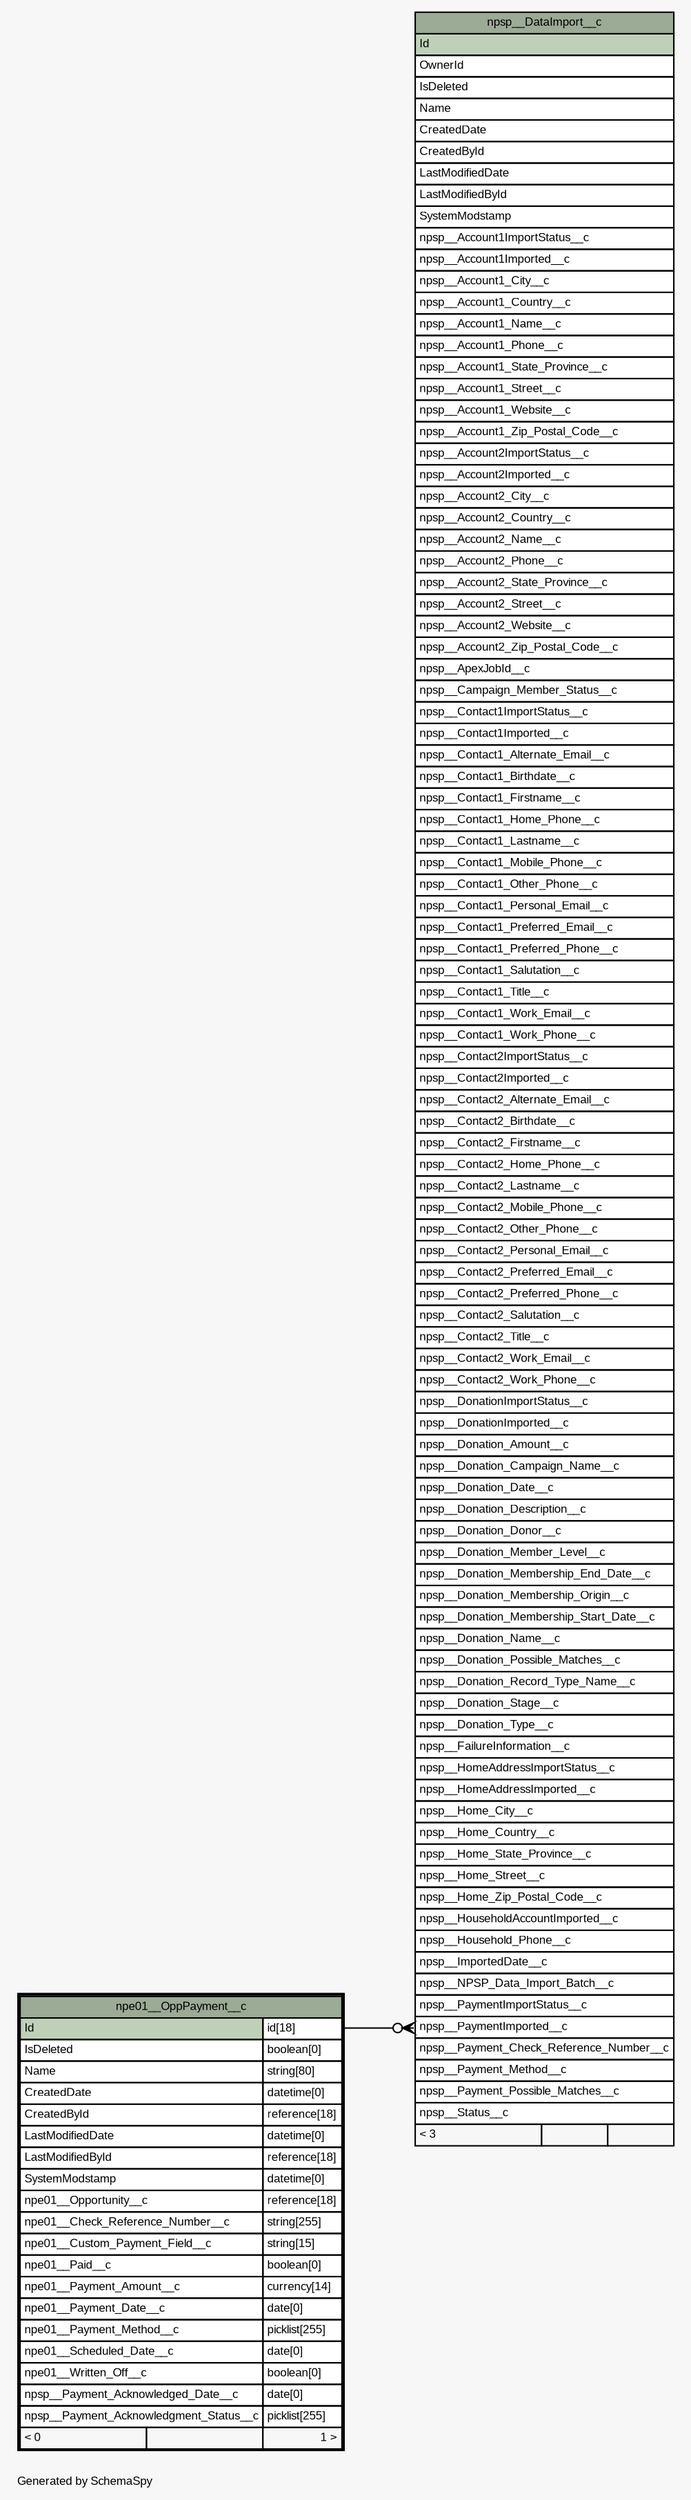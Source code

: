 // dot 2.40.1 on Mac OS X 10.12.6
// SchemaSpy rev 590
digraph "oneDegreeRelationshipsDiagram" {
  graph [
    rankdir="RL"
    bgcolor="#f7f7f7"
    label="\nGenerated by SchemaSpy"
    labeljust="l"
    nodesep="0.18"
    ranksep="0.46"
    fontname="Arial"
    fontsize="8"
  ];
  node [
    fontname="Arial"
    fontsize="8"
    shape="plaintext"
  ];
  edge [
    arrowsize="0.8"
  ];
  "npsp__DataImport__c":"npsp__PaymentImported__c":w -> "npe01__OppPayment__c":"Id.type":e [arrowhead=none dir=back arrowtail=crowodot];
  "npe01__OppPayment__c" [
    label=<
    <TABLE BORDER="2" CELLBORDER="1" CELLSPACING="0" BGCOLOR="#ffffff">
      <TR><TD COLSPAN="3" BGCOLOR="#9bab96" ALIGN="CENTER">npe01__OppPayment__c</TD></TR>
      <TR><TD PORT="Id" COLSPAN="2" BGCOLOR="#bed1b8" ALIGN="LEFT">Id</TD><TD PORT="Id.type" ALIGN="LEFT">id[18]</TD></TR>
      <TR><TD PORT="IsDeleted" COLSPAN="2" ALIGN="LEFT">IsDeleted</TD><TD PORT="IsDeleted.type" ALIGN="LEFT">boolean[0]</TD></TR>
      <TR><TD PORT="Name" COLSPAN="2" ALIGN="LEFT">Name</TD><TD PORT="Name.type" ALIGN="LEFT">string[80]</TD></TR>
      <TR><TD PORT="CreatedDate" COLSPAN="2" ALIGN="LEFT">CreatedDate</TD><TD PORT="CreatedDate.type" ALIGN="LEFT">datetime[0]</TD></TR>
      <TR><TD PORT="CreatedById" COLSPAN="2" ALIGN="LEFT">CreatedById</TD><TD PORT="CreatedById.type" ALIGN="LEFT">reference[18]</TD></TR>
      <TR><TD PORT="LastModifiedDate" COLSPAN="2" ALIGN="LEFT">LastModifiedDate</TD><TD PORT="LastModifiedDate.type" ALIGN="LEFT">datetime[0]</TD></TR>
      <TR><TD PORT="LastModifiedById" COLSPAN="2" ALIGN="LEFT">LastModifiedById</TD><TD PORT="LastModifiedById.type" ALIGN="LEFT">reference[18]</TD></TR>
      <TR><TD PORT="SystemModstamp" COLSPAN="2" ALIGN="LEFT">SystemModstamp</TD><TD PORT="SystemModstamp.type" ALIGN="LEFT">datetime[0]</TD></TR>
      <TR><TD PORT="npe01__Opportunity__c" COLSPAN="2" ALIGN="LEFT">npe01__Opportunity__c</TD><TD PORT="npe01__Opportunity__c.type" ALIGN="LEFT">reference[18]</TD></TR>
      <TR><TD PORT="npe01__Check_Reference_Number__c" COLSPAN="2" ALIGN="LEFT">npe01__Check_Reference_Number__c</TD><TD PORT="npe01__Check_Reference_Number__c.type" ALIGN="LEFT">string[255]</TD></TR>
      <TR><TD PORT="npe01__Custom_Payment_Field__c" COLSPAN="2" ALIGN="LEFT">npe01__Custom_Payment_Field__c</TD><TD PORT="npe01__Custom_Payment_Field__c.type" ALIGN="LEFT">string[15]</TD></TR>
      <TR><TD PORT="npe01__Paid__c" COLSPAN="2" ALIGN="LEFT">npe01__Paid__c</TD><TD PORT="npe01__Paid__c.type" ALIGN="LEFT">boolean[0]</TD></TR>
      <TR><TD PORT="npe01__Payment_Amount__c" COLSPAN="2" ALIGN="LEFT">npe01__Payment_Amount__c</TD><TD PORT="npe01__Payment_Amount__c.type" ALIGN="LEFT">currency[14]</TD></TR>
      <TR><TD PORT="npe01__Payment_Date__c" COLSPAN="2" ALIGN="LEFT">npe01__Payment_Date__c</TD><TD PORT="npe01__Payment_Date__c.type" ALIGN="LEFT">date[0]</TD></TR>
      <TR><TD PORT="npe01__Payment_Method__c" COLSPAN="2" ALIGN="LEFT">npe01__Payment_Method__c</TD><TD PORT="npe01__Payment_Method__c.type" ALIGN="LEFT">picklist[255]</TD></TR>
      <TR><TD PORT="npe01__Scheduled_Date__c" COLSPAN="2" ALIGN="LEFT">npe01__Scheduled_Date__c</TD><TD PORT="npe01__Scheduled_Date__c.type" ALIGN="LEFT">date[0]</TD></TR>
      <TR><TD PORT="npe01__Written_Off__c" COLSPAN="2" ALIGN="LEFT">npe01__Written_Off__c</TD><TD PORT="npe01__Written_Off__c.type" ALIGN="LEFT">boolean[0]</TD></TR>
      <TR><TD PORT="npsp__Payment_Acknowledged_Date__c" COLSPAN="2" ALIGN="LEFT">npsp__Payment_Acknowledged_Date__c</TD><TD PORT="npsp__Payment_Acknowledged_Date__c.type" ALIGN="LEFT">date[0]</TD></TR>
      <TR><TD PORT="npsp__Payment_Acknowledgment_Status__c" COLSPAN="2" ALIGN="LEFT">npsp__Payment_Acknowledgment_Status__c</TD><TD PORT="npsp__Payment_Acknowledgment_Status__c.type" ALIGN="LEFT">picklist[255]</TD></TR>
      <TR><TD ALIGN="LEFT" BGCOLOR="#f7f7f7">&lt; 0</TD><TD ALIGN="RIGHT" BGCOLOR="#f7f7f7">  </TD><TD ALIGN="RIGHT" BGCOLOR="#f7f7f7">1 &gt;</TD></TR>
    </TABLE>>
    URL="npe01__OppPayment__c.html"
    tooltip="npe01__OppPayment__c"
  ];
  "npsp__DataImport__c" [
    label=<
    <TABLE BORDER="0" CELLBORDER="1" CELLSPACING="0" BGCOLOR="#ffffff">
      <TR><TD COLSPAN="3" BGCOLOR="#9bab96" ALIGN="CENTER">npsp__DataImport__c</TD></TR>
      <TR><TD PORT="Id" COLSPAN="3" BGCOLOR="#bed1b8" ALIGN="LEFT">Id</TD></TR>
      <TR><TD PORT="OwnerId" COLSPAN="3" ALIGN="LEFT">OwnerId</TD></TR>
      <TR><TD PORT="IsDeleted" COLSPAN="3" ALIGN="LEFT">IsDeleted</TD></TR>
      <TR><TD PORT="Name" COLSPAN="3" ALIGN="LEFT">Name</TD></TR>
      <TR><TD PORT="CreatedDate" COLSPAN="3" ALIGN="LEFT">CreatedDate</TD></TR>
      <TR><TD PORT="CreatedById" COLSPAN="3" ALIGN="LEFT">CreatedById</TD></TR>
      <TR><TD PORT="LastModifiedDate" COLSPAN="3" ALIGN="LEFT">LastModifiedDate</TD></TR>
      <TR><TD PORT="LastModifiedById" COLSPAN="3" ALIGN="LEFT">LastModifiedById</TD></TR>
      <TR><TD PORT="SystemModstamp" COLSPAN="3" ALIGN="LEFT">SystemModstamp</TD></TR>
      <TR><TD PORT="npsp__Account1ImportStatus__c" COLSPAN="3" ALIGN="LEFT">npsp__Account1ImportStatus__c</TD></TR>
      <TR><TD PORT="npsp__Account1Imported__c" COLSPAN="3" ALIGN="LEFT">npsp__Account1Imported__c</TD></TR>
      <TR><TD PORT="npsp__Account1_City__c" COLSPAN="3" ALIGN="LEFT">npsp__Account1_City__c</TD></TR>
      <TR><TD PORT="npsp__Account1_Country__c" COLSPAN="3" ALIGN="LEFT">npsp__Account1_Country__c</TD></TR>
      <TR><TD PORT="npsp__Account1_Name__c" COLSPAN="3" ALIGN="LEFT">npsp__Account1_Name__c</TD></TR>
      <TR><TD PORT="npsp__Account1_Phone__c" COLSPAN="3" ALIGN="LEFT">npsp__Account1_Phone__c</TD></TR>
      <TR><TD PORT="npsp__Account1_State_Province__c" COLSPAN="3" ALIGN="LEFT">npsp__Account1_State_Province__c</TD></TR>
      <TR><TD PORT="npsp__Account1_Street__c" COLSPAN="3" ALIGN="LEFT">npsp__Account1_Street__c</TD></TR>
      <TR><TD PORT="npsp__Account1_Website__c" COLSPAN="3" ALIGN="LEFT">npsp__Account1_Website__c</TD></TR>
      <TR><TD PORT="npsp__Account1_Zip_Postal_Code__c" COLSPAN="3" ALIGN="LEFT">npsp__Account1_Zip_Postal_Code__c</TD></TR>
      <TR><TD PORT="npsp__Account2ImportStatus__c" COLSPAN="3" ALIGN="LEFT">npsp__Account2ImportStatus__c</TD></TR>
      <TR><TD PORT="npsp__Account2Imported__c" COLSPAN="3" ALIGN="LEFT">npsp__Account2Imported__c</TD></TR>
      <TR><TD PORT="npsp__Account2_City__c" COLSPAN="3" ALIGN="LEFT">npsp__Account2_City__c</TD></TR>
      <TR><TD PORT="npsp__Account2_Country__c" COLSPAN="3" ALIGN="LEFT">npsp__Account2_Country__c</TD></TR>
      <TR><TD PORT="npsp__Account2_Name__c" COLSPAN="3" ALIGN="LEFT">npsp__Account2_Name__c</TD></TR>
      <TR><TD PORT="npsp__Account2_Phone__c" COLSPAN="3" ALIGN="LEFT">npsp__Account2_Phone__c</TD></TR>
      <TR><TD PORT="npsp__Account2_State_Province__c" COLSPAN="3" ALIGN="LEFT">npsp__Account2_State_Province__c</TD></TR>
      <TR><TD PORT="npsp__Account2_Street__c" COLSPAN="3" ALIGN="LEFT">npsp__Account2_Street__c</TD></TR>
      <TR><TD PORT="npsp__Account2_Website__c" COLSPAN="3" ALIGN="LEFT">npsp__Account2_Website__c</TD></TR>
      <TR><TD PORT="npsp__Account2_Zip_Postal_Code__c" COLSPAN="3" ALIGN="LEFT">npsp__Account2_Zip_Postal_Code__c</TD></TR>
      <TR><TD PORT="npsp__ApexJobId__c" COLSPAN="3" ALIGN="LEFT">npsp__ApexJobId__c</TD></TR>
      <TR><TD PORT="npsp__Campaign_Member_Status__c" COLSPAN="3" ALIGN="LEFT">npsp__Campaign_Member_Status__c</TD></TR>
      <TR><TD PORT="npsp__Contact1ImportStatus__c" COLSPAN="3" ALIGN="LEFT">npsp__Contact1ImportStatus__c</TD></TR>
      <TR><TD PORT="npsp__Contact1Imported__c" COLSPAN="3" ALIGN="LEFT">npsp__Contact1Imported__c</TD></TR>
      <TR><TD PORT="npsp__Contact1_Alternate_Email__c" COLSPAN="3" ALIGN="LEFT">npsp__Contact1_Alternate_Email__c</TD></TR>
      <TR><TD PORT="npsp__Contact1_Birthdate__c" COLSPAN="3" ALIGN="LEFT">npsp__Contact1_Birthdate__c</TD></TR>
      <TR><TD PORT="npsp__Contact1_Firstname__c" COLSPAN="3" ALIGN="LEFT">npsp__Contact1_Firstname__c</TD></TR>
      <TR><TD PORT="npsp__Contact1_Home_Phone__c" COLSPAN="3" ALIGN="LEFT">npsp__Contact1_Home_Phone__c</TD></TR>
      <TR><TD PORT="npsp__Contact1_Lastname__c" COLSPAN="3" ALIGN="LEFT">npsp__Contact1_Lastname__c</TD></TR>
      <TR><TD PORT="npsp__Contact1_Mobile_Phone__c" COLSPAN="3" ALIGN="LEFT">npsp__Contact1_Mobile_Phone__c</TD></TR>
      <TR><TD PORT="npsp__Contact1_Other_Phone__c" COLSPAN="3" ALIGN="LEFT">npsp__Contact1_Other_Phone__c</TD></TR>
      <TR><TD PORT="npsp__Contact1_Personal_Email__c" COLSPAN="3" ALIGN="LEFT">npsp__Contact1_Personal_Email__c</TD></TR>
      <TR><TD PORT="npsp__Contact1_Preferred_Email__c" COLSPAN="3" ALIGN="LEFT">npsp__Contact1_Preferred_Email__c</TD></TR>
      <TR><TD PORT="npsp__Contact1_Preferred_Phone__c" COLSPAN="3" ALIGN="LEFT">npsp__Contact1_Preferred_Phone__c</TD></TR>
      <TR><TD PORT="npsp__Contact1_Salutation__c" COLSPAN="3" ALIGN="LEFT">npsp__Contact1_Salutation__c</TD></TR>
      <TR><TD PORT="npsp__Contact1_Title__c" COLSPAN="3" ALIGN="LEFT">npsp__Contact1_Title__c</TD></TR>
      <TR><TD PORT="npsp__Contact1_Work_Email__c" COLSPAN="3" ALIGN="LEFT">npsp__Contact1_Work_Email__c</TD></TR>
      <TR><TD PORT="npsp__Contact1_Work_Phone__c" COLSPAN="3" ALIGN="LEFT">npsp__Contact1_Work_Phone__c</TD></TR>
      <TR><TD PORT="npsp__Contact2ImportStatus__c" COLSPAN="3" ALIGN="LEFT">npsp__Contact2ImportStatus__c</TD></TR>
      <TR><TD PORT="npsp__Contact2Imported__c" COLSPAN="3" ALIGN="LEFT">npsp__Contact2Imported__c</TD></TR>
      <TR><TD PORT="npsp__Contact2_Alternate_Email__c" COLSPAN="3" ALIGN="LEFT">npsp__Contact2_Alternate_Email__c</TD></TR>
      <TR><TD PORT="npsp__Contact2_Birthdate__c" COLSPAN="3" ALIGN="LEFT">npsp__Contact2_Birthdate__c</TD></TR>
      <TR><TD PORT="npsp__Contact2_Firstname__c" COLSPAN="3" ALIGN="LEFT">npsp__Contact2_Firstname__c</TD></TR>
      <TR><TD PORT="npsp__Contact2_Home_Phone__c" COLSPAN="3" ALIGN="LEFT">npsp__Contact2_Home_Phone__c</TD></TR>
      <TR><TD PORT="npsp__Contact2_Lastname__c" COLSPAN="3" ALIGN="LEFT">npsp__Contact2_Lastname__c</TD></TR>
      <TR><TD PORT="npsp__Contact2_Mobile_Phone__c" COLSPAN="3" ALIGN="LEFT">npsp__Contact2_Mobile_Phone__c</TD></TR>
      <TR><TD PORT="npsp__Contact2_Other_Phone__c" COLSPAN="3" ALIGN="LEFT">npsp__Contact2_Other_Phone__c</TD></TR>
      <TR><TD PORT="npsp__Contact2_Personal_Email__c" COLSPAN="3" ALIGN="LEFT">npsp__Contact2_Personal_Email__c</TD></TR>
      <TR><TD PORT="npsp__Contact2_Preferred_Email__c" COLSPAN="3" ALIGN="LEFT">npsp__Contact2_Preferred_Email__c</TD></TR>
      <TR><TD PORT="npsp__Contact2_Preferred_Phone__c" COLSPAN="3" ALIGN="LEFT">npsp__Contact2_Preferred_Phone__c</TD></TR>
      <TR><TD PORT="npsp__Contact2_Salutation__c" COLSPAN="3" ALIGN="LEFT">npsp__Contact2_Salutation__c</TD></TR>
      <TR><TD PORT="npsp__Contact2_Title__c" COLSPAN="3" ALIGN="LEFT">npsp__Contact2_Title__c</TD></TR>
      <TR><TD PORT="npsp__Contact2_Work_Email__c" COLSPAN="3" ALIGN="LEFT">npsp__Contact2_Work_Email__c</TD></TR>
      <TR><TD PORT="npsp__Contact2_Work_Phone__c" COLSPAN="3" ALIGN="LEFT">npsp__Contact2_Work_Phone__c</TD></TR>
      <TR><TD PORT="npsp__DonationImportStatus__c" COLSPAN="3" ALIGN="LEFT">npsp__DonationImportStatus__c</TD></TR>
      <TR><TD PORT="npsp__DonationImported__c" COLSPAN="3" ALIGN="LEFT">npsp__DonationImported__c</TD></TR>
      <TR><TD PORT="npsp__Donation_Amount__c" COLSPAN="3" ALIGN="LEFT">npsp__Donation_Amount__c</TD></TR>
      <TR><TD PORT="npsp__Donation_Campaign_Name__c" COLSPAN="3" ALIGN="LEFT">npsp__Donation_Campaign_Name__c</TD></TR>
      <TR><TD PORT="npsp__Donation_Date__c" COLSPAN="3" ALIGN="LEFT">npsp__Donation_Date__c</TD></TR>
      <TR><TD PORT="npsp__Donation_Description__c" COLSPAN="3" ALIGN="LEFT">npsp__Donation_Description__c</TD></TR>
      <TR><TD PORT="npsp__Donation_Donor__c" COLSPAN="3" ALIGN="LEFT">npsp__Donation_Donor__c</TD></TR>
      <TR><TD PORT="npsp__Donation_Member_Level__c" COLSPAN="3" ALIGN="LEFT">npsp__Donation_Member_Level__c</TD></TR>
      <TR><TD PORT="npsp__Donation_Membership_End_Date__c" COLSPAN="3" ALIGN="LEFT">npsp__Donation_Membership_End_Date__c</TD></TR>
      <TR><TD PORT="npsp__Donation_Membership_Origin__c" COLSPAN="3" ALIGN="LEFT">npsp__Donation_Membership_Origin__c</TD></TR>
      <TR><TD PORT="npsp__Donation_Membership_Start_Date__c" COLSPAN="3" ALIGN="LEFT">npsp__Donation_Membership_Start_Date__c</TD></TR>
      <TR><TD PORT="npsp__Donation_Name__c" COLSPAN="3" ALIGN="LEFT">npsp__Donation_Name__c</TD></TR>
      <TR><TD PORT="npsp__Donation_Possible_Matches__c" COLSPAN="3" ALIGN="LEFT">npsp__Donation_Possible_Matches__c</TD></TR>
      <TR><TD PORT="npsp__Donation_Record_Type_Name__c" COLSPAN="3" ALIGN="LEFT">npsp__Donation_Record_Type_Name__c</TD></TR>
      <TR><TD PORT="npsp__Donation_Stage__c" COLSPAN="3" ALIGN="LEFT">npsp__Donation_Stage__c</TD></TR>
      <TR><TD PORT="npsp__Donation_Type__c" COLSPAN="3" ALIGN="LEFT">npsp__Donation_Type__c</TD></TR>
      <TR><TD PORT="npsp__FailureInformation__c" COLSPAN="3" ALIGN="LEFT">npsp__FailureInformation__c</TD></TR>
      <TR><TD PORT="npsp__HomeAddressImportStatus__c" COLSPAN="3" ALIGN="LEFT">npsp__HomeAddressImportStatus__c</TD></TR>
      <TR><TD PORT="npsp__HomeAddressImported__c" COLSPAN="3" ALIGN="LEFT">npsp__HomeAddressImported__c</TD></TR>
      <TR><TD PORT="npsp__Home_City__c" COLSPAN="3" ALIGN="LEFT">npsp__Home_City__c</TD></TR>
      <TR><TD PORT="npsp__Home_Country__c" COLSPAN="3" ALIGN="LEFT">npsp__Home_Country__c</TD></TR>
      <TR><TD PORT="npsp__Home_State_Province__c" COLSPAN="3" ALIGN="LEFT">npsp__Home_State_Province__c</TD></TR>
      <TR><TD PORT="npsp__Home_Street__c" COLSPAN="3" ALIGN="LEFT">npsp__Home_Street__c</TD></TR>
      <TR><TD PORT="npsp__Home_Zip_Postal_Code__c" COLSPAN="3" ALIGN="LEFT">npsp__Home_Zip_Postal_Code__c</TD></TR>
      <TR><TD PORT="npsp__HouseholdAccountImported__c" COLSPAN="3" ALIGN="LEFT">npsp__HouseholdAccountImported__c</TD></TR>
      <TR><TD PORT="npsp__Household_Phone__c" COLSPAN="3" ALIGN="LEFT">npsp__Household_Phone__c</TD></TR>
      <TR><TD PORT="npsp__ImportedDate__c" COLSPAN="3" ALIGN="LEFT">npsp__ImportedDate__c</TD></TR>
      <TR><TD PORT="npsp__NPSP_Data_Import_Batch__c" COLSPAN="3" ALIGN="LEFT">npsp__NPSP_Data_Import_Batch__c</TD></TR>
      <TR><TD PORT="npsp__PaymentImportStatus__c" COLSPAN="3" ALIGN="LEFT">npsp__PaymentImportStatus__c</TD></TR>
      <TR><TD PORT="npsp__PaymentImported__c" COLSPAN="3" ALIGN="LEFT">npsp__PaymentImported__c</TD></TR>
      <TR><TD PORT="npsp__Payment_Check_Reference_Number__c" COLSPAN="3" ALIGN="LEFT">npsp__Payment_Check_Reference_Number__c</TD></TR>
      <TR><TD PORT="npsp__Payment_Method__c" COLSPAN="3" ALIGN="LEFT">npsp__Payment_Method__c</TD></TR>
      <TR><TD PORT="npsp__Payment_Possible_Matches__c" COLSPAN="3" ALIGN="LEFT">npsp__Payment_Possible_Matches__c</TD></TR>
      <TR><TD PORT="npsp__Status__c" COLSPAN="3" ALIGN="LEFT">npsp__Status__c</TD></TR>
      <TR><TD ALIGN="LEFT" BGCOLOR="#f7f7f7">&lt; 3</TD><TD ALIGN="RIGHT" BGCOLOR="#f7f7f7">  </TD><TD ALIGN="RIGHT" BGCOLOR="#f7f7f7">  </TD></TR>
    </TABLE>>
    URL="npsp__DataImport__c.html"
    tooltip="npsp__DataImport__c"
  ];
}
